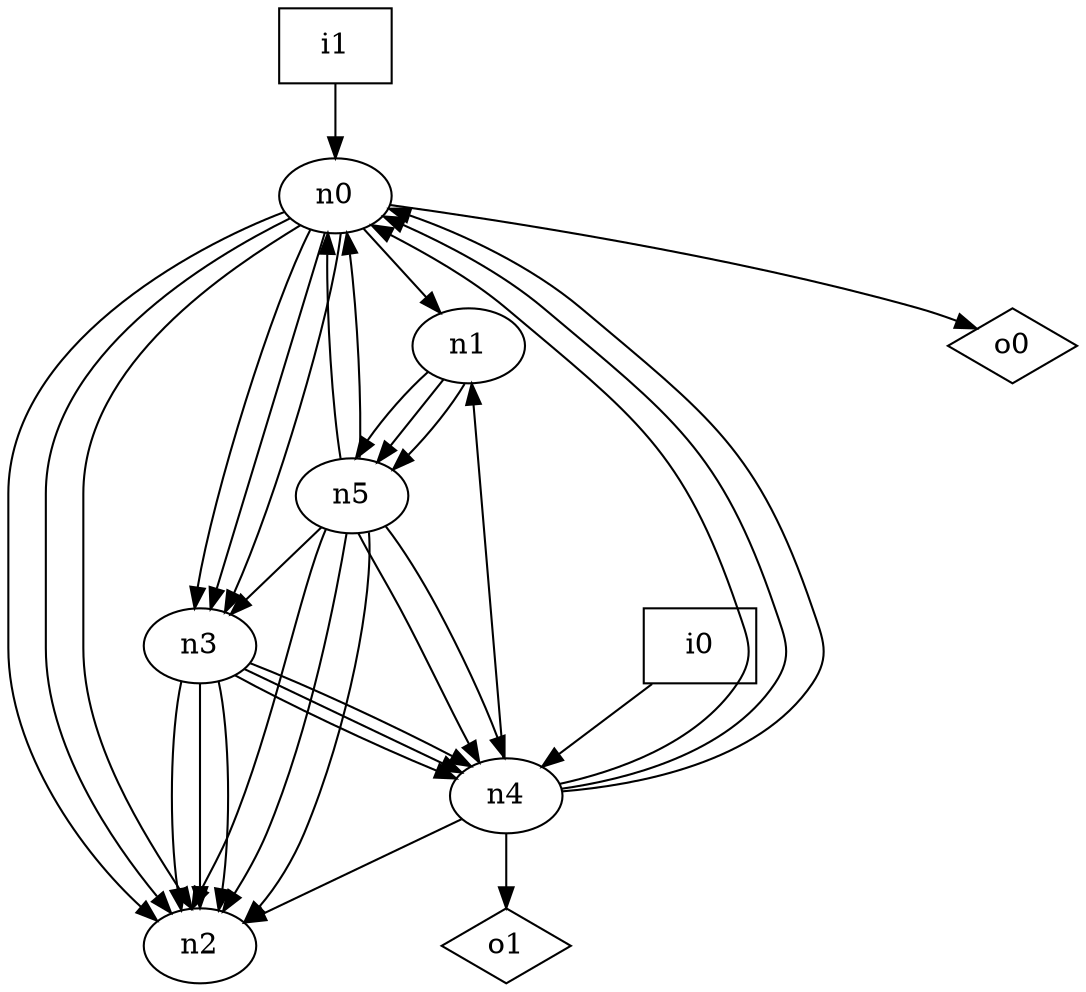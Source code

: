 digraph G {
n0 [label="n0"];
n1 [label="n1"];
n2 [label="n2"];
n3 [label="n3"];
n4 [label="n4"];
n5 [label="n5"];
n6 [label="i0",shape="box"];
n7 [label="i1",shape="box"];
n8 [label="o0",shape="diamond"];
n9 [label="o1",shape="diamond"];
n0 -> n1
n0 -> n2
n0 -> n2
n0 -> n2
n0 -> n3
n0 -> n3
n0 -> n3
n0 -> n8
n1 -> n5
n1 -> n5
n1 -> n5
n3 -> n2
n3 -> n2
n3 -> n2
n3 -> n4
n3 -> n4
n3 -> n4
n4 -> n0
n4 -> n0
n4 -> n0
n4 -> n1
n4 -> n2
n4 -> n9
n5 -> n0
n5 -> n0
n5 -> n2
n5 -> n2
n5 -> n2
n5 -> n3
n5 -> n4
n5 -> n4
n6 -> n4
n7 -> n0
}
